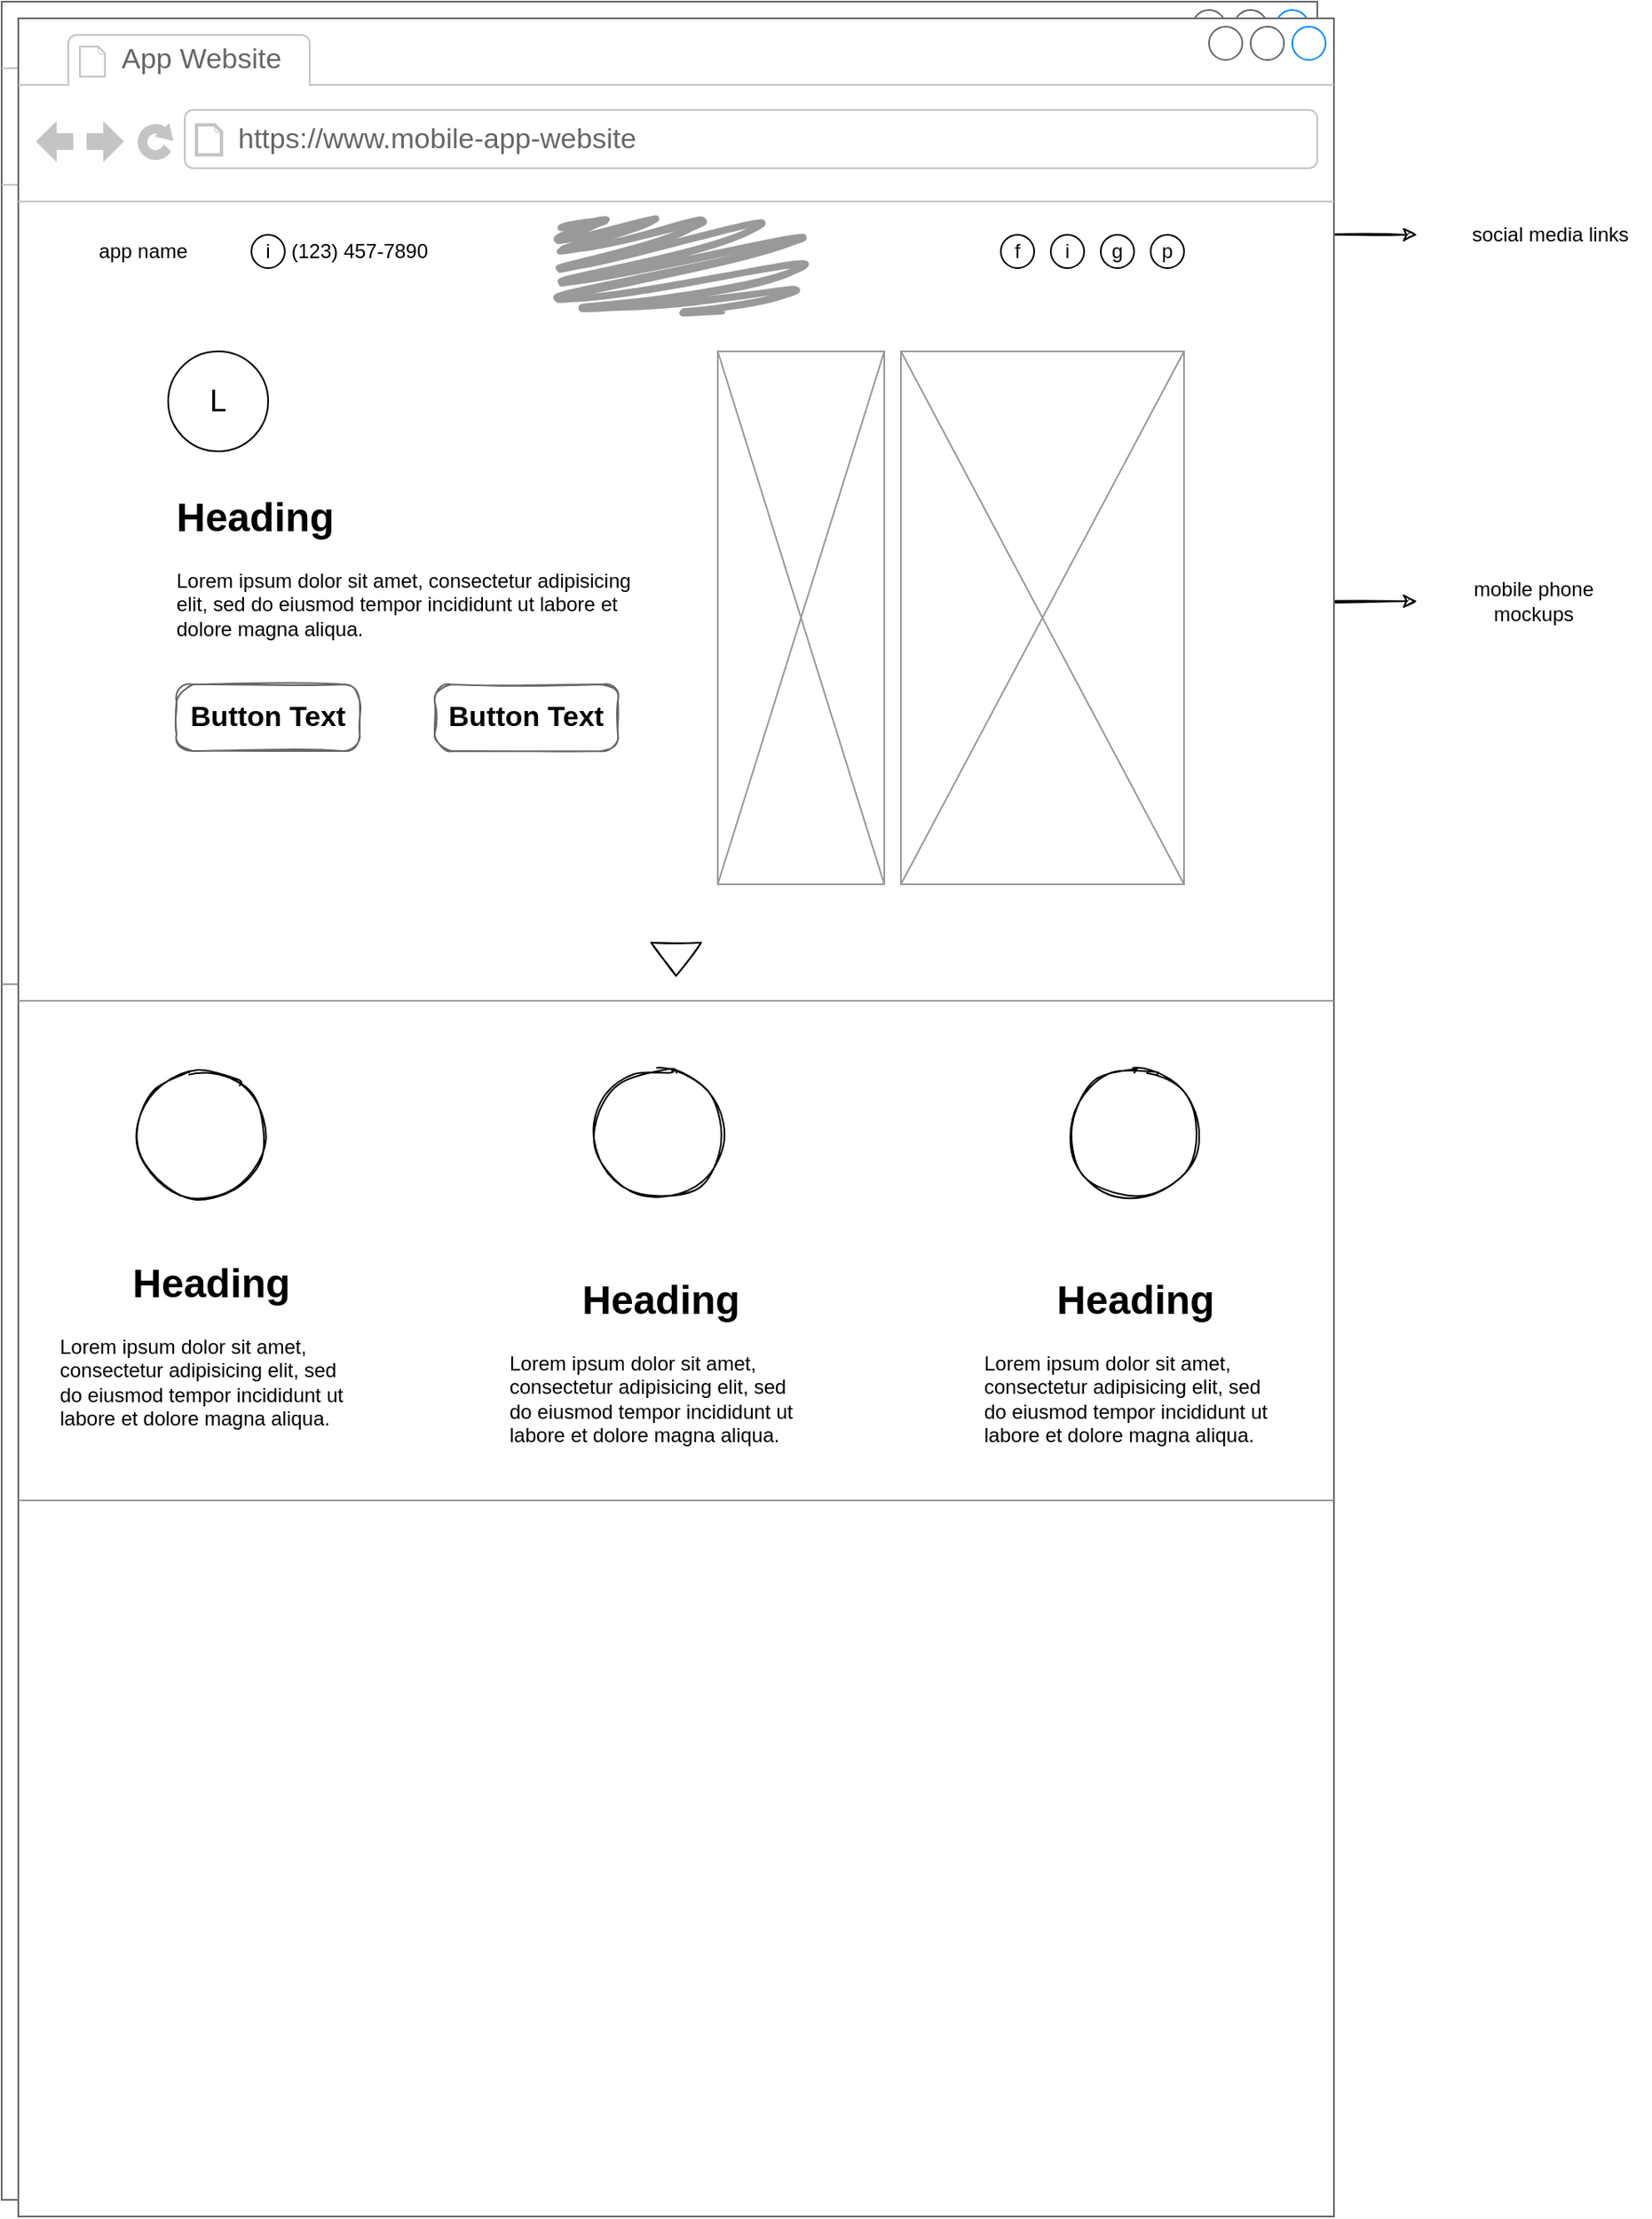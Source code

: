 <mxfile version="14.6.3" type="github">
  <diagram id="2oAOjW0IkgDWgNlKLEwU" name="mobile-app-landing page">
    <mxGraphModel dx="1038" dy="588" grid="1" gridSize="10" guides="1" tooltips="1" connect="1" arrows="1" fold="1" page="1" pageScale="1" pageWidth="850" pageHeight="1400" math="0" shadow="0">
      <root>
        <mxCell id="0" />
        <mxCell id="1" parent="0" />
        <mxCell id="FI9FSAnp2MX3LIdGFpVo-7" value="" style="strokeWidth=1;shadow=0;dashed=0;align=center;html=1;shape=mxgraph.mockup.containers.browserWindow;rSize=0;strokeColor=#666666;strokeColor2=#008cff;strokeColor3=#c4c4c4;mainText=,;recursiveResize=0;" vertex="1" parent="1">
          <mxGeometry x="30" y="40" width="790" height="1320" as="geometry" />
        </mxCell>
        <mxCell id="FI9FSAnp2MX3LIdGFpVo-8" value="App Website" style="strokeWidth=1;shadow=0;dashed=0;align=center;html=1;shape=mxgraph.mockup.containers.anchor;fontSize=17;fontColor=#666666;align=left;" vertex="1" parent="FI9FSAnp2MX3LIdGFpVo-7">
          <mxGeometry x="60" y="12" width="110" height="26" as="geometry" />
        </mxCell>
        <mxCell id="FI9FSAnp2MX3LIdGFpVo-9" value="https://www.mobile-app-website" style="strokeWidth=1;shadow=0;dashed=0;align=center;html=1;shape=mxgraph.mockup.containers.anchor;rSize=0;fontSize=17;fontColor=#666666;align=left;" vertex="1" parent="FI9FSAnp2MX3LIdGFpVo-7">
          <mxGeometry x="130" y="60" width="250" height="26" as="geometry" />
        </mxCell>
        <mxCell id="FI9FSAnp2MX3LIdGFpVo-14" value="app name" style="text;html=1;strokeColor=none;fillColor=none;align=center;verticalAlign=middle;whiteSpace=wrap;rounded=0;" vertex="1" parent="FI9FSAnp2MX3LIdGFpVo-7">
          <mxGeometry x="30" y="130" width="90" height="20" as="geometry" />
        </mxCell>
        <mxCell id="FI9FSAnp2MX3LIdGFpVo-15" value="(123) 457-7890" style="text;html=1;strokeColor=none;fillColor=none;align=center;verticalAlign=middle;whiteSpace=wrap;rounded=0;" vertex="1" parent="FI9FSAnp2MX3LIdGFpVo-7">
          <mxGeometry x="160" y="130" width="90" height="20" as="geometry" />
        </mxCell>
        <mxCell id="FI9FSAnp2MX3LIdGFpVo-16" value="" style="ellipse;whiteSpace=wrap;html=1;aspect=fixed;" vertex="1" parent="FI9FSAnp2MX3LIdGFpVo-7">
          <mxGeometry x="140" y="130" width="20" height="20" as="geometry" />
        </mxCell>
        <mxCell id="FI9FSAnp2MX3LIdGFpVo-17" value="i" style="text;html=1;strokeColor=none;fillColor=none;align=center;verticalAlign=middle;whiteSpace=wrap;rounded=0;" vertex="1" parent="FI9FSAnp2MX3LIdGFpVo-7">
          <mxGeometry x="130" y="130" width="40" height="20" as="geometry" />
        </mxCell>
        <mxCell id="FI9FSAnp2MX3LIdGFpVo-20" value="" style="verticalLabelPosition=bottom;shadow=0;dashed=0;align=center;html=1;verticalAlign=top;strokeWidth=1;shape=mxgraph.mockup.graphics.simpleIcon;strokeColor=#999999;" vertex="1" parent="FI9FSAnp2MX3LIdGFpVo-7">
          <mxGeometry x="530" y="200" width="170" height="320" as="geometry" />
        </mxCell>
        <mxCell id="FI9FSAnp2MX3LIdGFpVo-29" value="" style="verticalLabelPosition=bottom;shadow=0;dashed=0;align=center;html=1;verticalAlign=top;strokeWidth=1;shape=mxgraph.mockup.graphics.simpleIcon;strokeColor=#999999;" vertex="1" parent="FI9FSAnp2MX3LIdGFpVo-7">
          <mxGeometry x="420" y="200" width="100" height="320" as="geometry" />
        </mxCell>
        <mxCell id="FI9FSAnp2MX3LIdGFpVo-37" value="" style="ellipse;whiteSpace=wrap;html=1;aspect=fixed;" vertex="1" parent="FI9FSAnp2MX3LIdGFpVo-7">
          <mxGeometry x="590" y="130" width="20" height="20" as="geometry" />
        </mxCell>
        <mxCell id="FI9FSAnp2MX3LIdGFpVo-40" value="" style="ellipse;whiteSpace=wrap;html=1;aspect=fixed;" vertex="1" parent="FI9FSAnp2MX3LIdGFpVo-7">
          <mxGeometry x="650" y="130" width="20" height="20" as="geometry" />
        </mxCell>
        <mxCell id="FI9FSAnp2MX3LIdGFpVo-41" value="" style="ellipse;whiteSpace=wrap;html=1;aspect=fixed;" vertex="1" parent="FI9FSAnp2MX3LIdGFpVo-7">
          <mxGeometry x="680" y="130" width="20" height="20" as="geometry" />
        </mxCell>
        <mxCell id="FI9FSAnp2MX3LIdGFpVo-42" value="" style="ellipse;whiteSpace=wrap;html=1;aspect=fixed;" vertex="1" parent="FI9FSAnp2MX3LIdGFpVo-7">
          <mxGeometry x="620" y="130" width="20" height="20" as="geometry" />
        </mxCell>
        <mxCell id="FI9FSAnp2MX3LIdGFpVo-44" value="f" style="text;html=1;strokeColor=none;fillColor=none;align=center;verticalAlign=middle;whiteSpace=wrap;rounded=0;" vertex="1" parent="FI9FSAnp2MX3LIdGFpVo-7">
          <mxGeometry x="580" y="130" width="40" height="20" as="geometry" />
        </mxCell>
        <mxCell id="FI9FSAnp2MX3LIdGFpVo-45" value="p" style="text;html=1;strokeColor=none;fillColor=none;align=center;verticalAlign=middle;whiteSpace=wrap;rounded=0;" vertex="1" parent="FI9FSAnp2MX3LIdGFpVo-7">
          <mxGeometry x="670" y="130" width="40" height="20" as="geometry" />
        </mxCell>
        <mxCell id="FI9FSAnp2MX3LIdGFpVo-46" value="g" style="text;html=1;strokeColor=none;fillColor=none;align=center;verticalAlign=middle;whiteSpace=wrap;rounded=0;" vertex="1" parent="FI9FSAnp2MX3LIdGFpVo-7">
          <mxGeometry x="640" y="130" width="40" height="20" as="geometry" />
        </mxCell>
        <mxCell id="FI9FSAnp2MX3LIdGFpVo-47" value="i" style="text;html=1;strokeColor=none;fillColor=none;align=center;verticalAlign=middle;whiteSpace=wrap;rounded=0;" vertex="1" parent="FI9FSAnp2MX3LIdGFpVo-7">
          <mxGeometry x="610" y="130" width="40" height="20" as="geometry" />
        </mxCell>
        <mxCell id="FI9FSAnp2MX3LIdGFpVo-49" value="" style="verticalLabelPosition=bottom;shadow=0;dashed=0;align=center;html=1;verticalAlign=top;strokeWidth=1;shape=mxgraph.mockup.markup.line;strokeColor=#999999;" vertex="1" parent="FI9FSAnp2MX3LIdGFpVo-7">
          <mxGeometry y="580" width="790" height="20" as="geometry" />
        </mxCell>
        <mxCell id="FI9FSAnp2MX3LIdGFpVo-50" value="" style="ellipse;whiteSpace=wrap;html=1;aspect=fixed;" vertex="1" parent="FI9FSAnp2MX3LIdGFpVo-7">
          <mxGeometry x="90" y="200" width="60" height="60" as="geometry" />
        </mxCell>
        <mxCell id="FI9FSAnp2MX3LIdGFpVo-51" value="&lt;font style=&quot;font-size: 18px&quot;&gt;L&lt;/font&gt;" style="text;html=1;strokeColor=none;fillColor=none;align=center;verticalAlign=middle;whiteSpace=wrap;rounded=0;" vertex="1" parent="FI9FSAnp2MX3LIdGFpVo-7">
          <mxGeometry x="90" y="210" width="60" height="40" as="geometry" />
        </mxCell>
        <mxCell id="FI9FSAnp2MX3LIdGFpVo-53" value="&lt;h1&gt;Heading&lt;/h1&gt;&lt;p&gt;Lorem ipsum dolor sit amet, consectetur adipisicing elit, sed do eiusmod tempor incididunt ut labore et dolore magna aliqua.&lt;/p&gt;" style="text;html=1;strokeColor=none;fillColor=none;spacing=5;spacingTop=-20;whiteSpace=wrap;overflow=hidden;rounded=0;" vertex="1" parent="FI9FSAnp2MX3LIdGFpVo-7">
          <mxGeometry x="90" y="280" width="290" height="120" as="geometry" />
        </mxCell>
        <mxCell id="FI9FSAnp2MX3LIdGFpVo-54" value="&lt;font color=&quot;#000000&quot;&gt;Button Text&lt;/font&gt;" style="strokeWidth=1;shadow=0;dashed=0;align=center;html=1;shape=mxgraph.mockup.buttons.button;strokeColor=#666666;mainText=;buttonStyle=round;fontSize=17;fontStyle=1;whiteSpace=wrap;fontColor=#FFFFFF;fillColor=none;sketch=1;" vertex="1" parent="FI9FSAnp2MX3LIdGFpVo-7">
          <mxGeometry x="95" y="400" width="110" height="40" as="geometry" />
        </mxCell>
        <mxCell id="FI9FSAnp2MX3LIdGFpVo-55" value="&lt;font color=&quot;#000000&quot;&gt;Button Text&lt;/font&gt;" style="strokeWidth=1;shadow=0;dashed=0;align=center;html=1;shape=mxgraph.mockup.buttons.button;strokeColor=#666666;fontColor=#ffffff;mainText=;buttonStyle=round;fontSize=17;fontStyle=1;whiteSpace=wrap;fillColor=none;sketch=1;" vertex="1" parent="FI9FSAnp2MX3LIdGFpVo-7">
          <mxGeometry x="250" y="400" width="110" height="40" as="geometry" />
        </mxCell>
        <mxCell id="FI9FSAnp2MX3LIdGFpVo-59" value="" style="triangle;whiteSpace=wrap;html=1;fontColor=none;fillColor=none;rotation=90;sketch=1;rounded=0;shadow=0;" vertex="1" parent="FI9FSAnp2MX3LIdGFpVo-7">
          <mxGeometry x="385" y="550" width="20" height="30" as="geometry" />
        </mxCell>
        <mxCell id="FI9FSAnp2MX3LIdGFpVo-64" value="" style="shape=mxgraph.mockup.markup.scratchOut;shadow=0;dashed=0;html=1;strokeColor=#999999;strokeWidth=4;rounded=0;sketch=1;fontColor=none;fillColor=none;" vertex="1" parent="FI9FSAnp2MX3LIdGFpVo-7">
          <mxGeometry x="320" y="120" width="155" height="60" as="geometry" />
        </mxCell>
        <mxCell id="FI9FSAnp2MX3LIdGFpVo-60" style="edgeStyle=orthogonalEdgeStyle;rounded=0;sketch=1;jumpSize=6;orthogonalLoop=1;jettySize=auto;html=1;fontColor=none;strokeColor=#000000;" edge="1" parent="1" source="FI9FSAnp2MX3LIdGFpVo-45">
          <mxGeometry relative="1" as="geometry">
            <mxPoint x="880" y="180" as="targetPoint" />
          </mxGeometry>
        </mxCell>
        <mxCell id="FI9FSAnp2MX3LIdGFpVo-61" value="social media links" style="text;html=1;strokeColor=none;fillColor=none;align=center;verticalAlign=middle;whiteSpace=wrap;rounded=0;shadow=0;sketch=1;fontColor=none;" vertex="1" parent="1">
          <mxGeometry x="900" y="170" width="120" height="20" as="geometry" />
        </mxCell>
        <mxCell id="FI9FSAnp2MX3LIdGFpVo-62" style="edgeStyle=orthogonalEdgeStyle;rounded=0;sketch=1;jumpSize=6;orthogonalLoop=1;jettySize=auto;html=1;fontColor=none;strokeColor=#000000;" edge="1" parent="1" source="FI9FSAnp2MX3LIdGFpVo-20">
          <mxGeometry relative="1" as="geometry">
            <mxPoint x="880" y="400" as="targetPoint" />
          </mxGeometry>
        </mxCell>
        <mxCell id="FI9FSAnp2MX3LIdGFpVo-63" value="mobile phone mockups" style="text;html=1;strokeColor=none;fillColor=none;align=center;verticalAlign=middle;whiteSpace=wrap;rounded=0;shadow=0;sketch=1;fontColor=none;" vertex="1" parent="1">
          <mxGeometry x="890" y="390" width="120" height="20" as="geometry" />
        </mxCell>
        <mxCell id="FI9FSAnp2MX3LIdGFpVo-65" value="" style="strokeWidth=1;shadow=0;dashed=0;align=center;html=1;shape=mxgraph.mockup.containers.browserWindow;rSize=0;strokeColor=#666666;strokeColor2=#008cff;strokeColor3=#c4c4c4;mainText=,;recursiveResize=0;" vertex="1" parent="1">
          <mxGeometry x="40" y="50" width="790" height="1320" as="geometry" />
        </mxCell>
        <mxCell id="FI9FSAnp2MX3LIdGFpVo-66" value="App Website" style="strokeWidth=1;shadow=0;dashed=0;align=center;html=1;shape=mxgraph.mockup.containers.anchor;fontSize=17;fontColor=#666666;align=left;" vertex="1" parent="FI9FSAnp2MX3LIdGFpVo-65">
          <mxGeometry x="60" y="12" width="110" height="26" as="geometry" />
        </mxCell>
        <mxCell id="FI9FSAnp2MX3LIdGFpVo-67" value="https://www.mobile-app-website" style="strokeWidth=1;shadow=0;dashed=0;align=center;html=1;shape=mxgraph.mockup.containers.anchor;rSize=0;fontSize=17;fontColor=#666666;align=left;" vertex="1" parent="FI9FSAnp2MX3LIdGFpVo-65">
          <mxGeometry x="130" y="60" width="250" height="26" as="geometry" />
        </mxCell>
        <mxCell id="FI9FSAnp2MX3LIdGFpVo-68" value="app name" style="text;html=1;strokeColor=none;fillColor=none;align=center;verticalAlign=middle;whiteSpace=wrap;rounded=0;" vertex="1" parent="FI9FSAnp2MX3LIdGFpVo-65">
          <mxGeometry x="30" y="130" width="90" height="20" as="geometry" />
        </mxCell>
        <mxCell id="FI9FSAnp2MX3LIdGFpVo-69" value="(123) 457-7890" style="text;html=1;strokeColor=none;fillColor=none;align=center;verticalAlign=middle;whiteSpace=wrap;rounded=0;" vertex="1" parent="FI9FSAnp2MX3LIdGFpVo-65">
          <mxGeometry x="160" y="130" width="90" height="20" as="geometry" />
        </mxCell>
        <mxCell id="FI9FSAnp2MX3LIdGFpVo-70" value="" style="ellipse;whiteSpace=wrap;html=1;aspect=fixed;" vertex="1" parent="FI9FSAnp2MX3LIdGFpVo-65">
          <mxGeometry x="140" y="130" width="20" height="20" as="geometry" />
        </mxCell>
        <mxCell id="FI9FSAnp2MX3LIdGFpVo-71" value="i" style="text;html=1;strokeColor=none;fillColor=none;align=center;verticalAlign=middle;whiteSpace=wrap;rounded=0;" vertex="1" parent="FI9FSAnp2MX3LIdGFpVo-65">
          <mxGeometry x="130" y="130" width="40" height="20" as="geometry" />
        </mxCell>
        <mxCell id="FI9FSAnp2MX3LIdGFpVo-72" value="" style="verticalLabelPosition=bottom;shadow=0;dashed=0;align=center;html=1;verticalAlign=top;strokeWidth=1;shape=mxgraph.mockup.graphics.simpleIcon;strokeColor=#999999;" vertex="1" parent="FI9FSAnp2MX3LIdGFpVo-65">
          <mxGeometry x="530" y="200" width="170" height="320" as="geometry" />
        </mxCell>
        <mxCell id="FI9FSAnp2MX3LIdGFpVo-73" value="" style="verticalLabelPosition=bottom;shadow=0;dashed=0;align=center;html=1;verticalAlign=top;strokeWidth=1;shape=mxgraph.mockup.graphics.simpleIcon;strokeColor=#999999;" vertex="1" parent="FI9FSAnp2MX3LIdGFpVo-65">
          <mxGeometry x="420" y="200" width="100" height="320" as="geometry" />
        </mxCell>
        <mxCell id="FI9FSAnp2MX3LIdGFpVo-74" value="" style="ellipse;whiteSpace=wrap;html=1;aspect=fixed;" vertex="1" parent="FI9FSAnp2MX3LIdGFpVo-65">
          <mxGeometry x="590" y="130" width="20" height="20" as="geometry" />
        </mxCell>
        <mxCell id="FI9FSAnp2MX3LIdGFpVo-75" value="" style="ellipse;whiteSpace=wrap;html=1;aspect=fixed;" vertex="1" parent="FI9FSAnp2MX3LIdGFpVo-65">
          <mxGeometry x="650" y="130" width="20" height="20" as="geometry" />
        </mxCell>
        <mxCell id="FI9FSAnp2MX3LIdGFpVo-76" value="" style="ellipse;whiteSpace=wrap;html=1;aspect=fixed;" vertex="1" parent="FI9FSAnp2MX3LIdGFpVo-65">
          <mxGeometry x="680" y="130" width="20" height="20" as="geometry" />
        </mxCell>
        <mxCell id="FI9FSAnp2MX3LIdGFpVo-77" value="" style="ellipse;whiteSpace=wrap;html=1;aspect=fixed;" vertex="1" parent="FI9FSAnp2MX3LIdGFpVo-65">
          <mxGeometry x="620" y="130" width="20" height="20" as="geometry" />
        </mxCell>
        <mxCell id="FI9FSAnp2MX3LIdGFpVo-78" value="f" style="text;html=1;strokeColor=none;fillColor=none;align=center;verticalAlign=middle;whiteSpace=wrap;rounded=0;" vertex="1" parent="FI9FSAnp2MX3LIdGFpVo-65">
          <mxGeometry x="580" y="130" width="40" height="20" as="geometry" />
        </mxCell>
        <mxCell id="FI9FSAnp2MX3LIdGFpVo-79" value="p" style="text;html=1;strokeColor=none;fillColor=none;align=center;verticalAlign=middle;whiteSpace=wrap;rounded=0;" vertex="1" parent="FI9FSAnp2MX3LIdGFpVo-65">
          <mxGeometry x="670" y="130" width="40" height="20" as="geometry" />
        </mxCell>
        <mxCell id="FI9FSAnp2MX3LIdGFpVo-80" value="g" style="text;html=1;strokeColor=none;fillColor=none;align=center;verticalAlign=middle;whiteSpace=wrap;rounded=0;" vertex="1" parent="FI9FSAnp2MX3LIdGFpVo-65">
          <mxGeometry x="640" y="130" width="40" height="20" as="geometry" />
        </mxCell>
        <mxCell id="FI9FSAnp2MX3LIdGFpVo-81" value="i" style="text;html=1;strokeColor=none;fillColor=none;align=center;verticalAlign=middle;whiteSpace=wrap;rounded=0;" vertex="1" parent="FI9FSAnp2MX3LIdGFpVo-65">
          <mxGeometry x="610" y="130" width="40" height="20" as="geometry" />
        </mxCell>
        <mxCell id="FI9FSAnp2MX3LIdGFpVo-82" value="" style="verticalLabelPosition=bottom;shadow=0;dashed=0;align=center;html=1;verticalAlign=top;strokeWidth=1;shape=mxgraph.mockup.markup.line;strokeColor=#999999;" vertex="1" parent="FI9FSAnp2MX3LIdGFpVo-65">
          <mxGeometry y="580" width="790" height="20" as="geometry" />
        </mxCell>
        <mxCell id="FI9FSAnp2MX3LIdGFpVo-83" value="" style="ellipse;whiteSpace=wrap;html=1;aspect=fixed;" vertex="1" parent="FI9FSAnp2MX3LIdGFpVo-65">
          <mxGeometry x="90" y="200" width="60" height="60" as="geometry" />
        </mxCell>
        <mxCell id="FI9FSAnp2MX3LIdGFpVo-84" value="&lt;font style=&quot;font-size: 18px&quot;&gt;L&lt;/font&gt;" style="text;html=1;strokeColor=none;fillColor=none;align=center;verticalAlign=middle;whiteSpace=wrap;rounded=0;" vertex="1" parent="FI9FSAnp2MX3LIdGFpVo-65">
          <mxGeometry x="90" y="210" width="60" height="40" as="geometry" />
        </mxCell>
        <mxCell id="FI9FSAnp2MX3LIdGFpVo-85" value="&lt;h1&gt;Heading&lt;/h1&gt;&lt;p&gt;Lorem ipsum dolor sit amet, consectetur adipisicing elit, sed do eiusmod tempor incididunt ut labore et dolore magna aliqua.&lt;/p&gt;" style="text;html=1;strokeColor=none;fillColor=none;spacing=5;spacingTop=-20;whiteSpace=wrap;overflow=hidden;rounded=0;" vertex="1" parent="FI9FSAnp2MX3LIdGFpVo-65">
          <mxGeometry x="90" y="280" width="290" height="120" as="geometry" />
        </mxCell>
        <mxCell id="FI9FSAnp2MX3LIdGFpVo-86" value="&lt;font color=&quot;#000000&quot;&gt;Button Text&lt;/font&gt;" style="strokeWidth=1;shadow=0;dashed=0;align=center;html=1;shape=mxgraph.mockup.buttons.button;strokeColor=#666666;mainText=;buttonStyle=round;fontSize=17;fontStyle=1;whiteSpace=wrap;fontColor=#FFFFFF;fillColor=none;sketch=1;" vertex="1" parent="FI9FSAnp2MX3LIdGFpVo-65">
          <mxGeometry x="95" y="400" width="110" height="40" as="geometry" />
        </mxCell>
        <mxCell id="FI9FSAnp2MX3LIdGFpVo-87" value="&lt;font color=&quot;#000000&quot;&gt;Button Text&lt;/font&gt;" style="strokeWidth=1;shadow=0;dashed=0;align=center;html=1;shape=mxgraph.mockup.buttons.button;strokeColor=#666666;fontColor=#ffffff;mainText=;buttonStyle=round;fontSize=17;fontStyle=1;whiteSpace=wrap;fillColor=none;sketch=1;" vertex="1" parent="FI9FSAnp2MX3LIdGFpVo-65">
          <mxGeometry x="250" y="400" width="110" height="40" as="geometry" />
        </mxCell>
        <mxCell id="FI9FSAnp2MX3LIdGFpVo-88" value="" style="triangle;whiteSpace=wrap;html=1;fontColor=none;fillColor=none;rotation=90;sketch=1;rounded=0;shadow=0;" vertex="1" parent="FI9FSAnp2MX3LIdGFpVo-65">
          <mxGeometry x="385" y="550" width="20" height="30" as="geometry" />
        </mxCell>
        <mxCell id="FI9FSAnp2MX3LIdGFpVo-89" value="" style="shape=mxgraph.mockup.markup.scratchOut;shadow=0;dashed=0;html=1;strokeColor=#999999;strokeWidth=4;rounded=0;sketch=1;fontColor=none;fillColor=none;" vertex="1" parent="FI9FSAnp2MX3LIdGFpVo-65">
          <mxGeometry x="320" y="120" width="155" height="60" as="geometry" />
        </mxCell>
        <mxCell id="FI9FSAnp2MX3LIdGFpVo-95" value="" style="ellipse;whiteSpace=wrap;html=1;aspect=fixed;rounded=0;shadow=0;sketch=1;fontColor=none;fillColor=none;" vertex="1" parent="FI9FSAnp2MX3LIdGFpVo-65">
          <mxGeometry x="70" y="630" width="80" height="80" as="geometry" />
        </mxCell>
        <mxCell id="FI9FSAnp2MX3LIdGFpVo-96" value="" style="ellipse;whiteSpace=wrap;html=1;aspect=fixed;rounded=0;shadow=0;sketch=1;fontColor=none;fillColor=none;" vertex="1" parent="FI9FSAnp2MX3LIdGFpVo-65">
          <mxGeometry x="630" y="630" width="80" height="80" as="geometry" />
        </mxCell>
        <mxCell id="FI9FSAnp2MX3LIdGFpVo-97" value="" style="ellipse;whiteSpace=wrap;html=1;aspect=fixed;rounded=0;shadow=0;sketch=1;fontColor=none;fillColor=none;" vertex="1" parent="FI9FSAnp2MX3LIdGFpVo-65">
          <mxGeometry x="345" y="630" width="80" height="80" as="geometry" />
        </mxCell>
        <mxCell id="FI9FSAnp2MX3LIdGFpVo-98" value="&lt;h1 style=&quot;text-align: center&quot;&gt;Heading&lt;/h1&gt;&lt;p&gt;Lorem ipsum dolor sit amet, consectetur adipisicing elit, sed do eiusmod tempor incididunt ut labore et dolore magna aliqua.&lt;/p&gt;" style="text;html=1;strokeColor=none;fillColor=none;spacing=5;spacingTop=-20;whiteSpace=wrap;overflow=hidden;rounded=0;shadow=0;sketch=1;fontColor=none;" vertex="1" parent="FI9FSAnp2MX3LIdGFpVo-65">
          <mxGeometry x="20" y="740" width="190" height="120" as="geometry" />
        </mxCell>
        <mxCell id="FI9FSAnp2MX3LIdGFpVo-99" value="&lt;h1 style=&quot;text-align: center&quot;&gt;Heading&lt;/h1&gt;&lt;p&gt;Lorem ipsum dolor sit amet, consectetur adipisicing elit, sed do eiusmod tempor incididunt ut labore et dolore magna aliqua.&lt;/p&gt;" style="text;html=1;strokeColor=none;fillColor=none;spacing=5;spacingTop=-20;whiteSpace=wrap;overflow=hidden;rounded=0;shadow=0;sketch=1;fontColor=none;" vertex="1" parent="FI9FSAnp2MX3LIdGFpVo-65">
          <mxGeometry x="575" y="750" width="190" height="120" as="geometry" />
        </mxCell>
        <mxCell id="FI9FSAnp2MX3LIdGFpVo-100" value="&lt;h1 style=&quot;text-align: center&quot;&gt;Heading&lt;/h1&gt;&lt;p&gt;Lorem ipsum dolor sit amet, consectetur adipisicing elit, sed do eiusmod tempor incididunt ut labore et dolore magna aliqua.&lt;/p&gt;" style="text;html=1;strokeColor=none;fillColor=none;spacing=5;spacingTop=-20;whiteSpace=wrap;overflow=hidden;rounded=0;shadow=0;sketch=1;fontColor=none;" vertex="1" parent="FI9FSAnp2MX3LIdGFpVo-65">
          <mxGeometry x="290" y="750" width="190" height="120" as="geometry" />
        </mxCell>
        <mxCell id="FI9FSAnp2MX3LIdGFpVo-101" value="" style="verticalLabelPosition=bottom;shadow=0;dashed=0;align=center;html=1;verticalAlign=top;strokeWidth=1;shape=mxgraph.mockup.markup.line;strokeColor=#999999;" vertex="1" parent="FI9FSAnp2MX3LIdGFpVo-65">
          <mxGeometry y="880" width="790" height="20" as="geometry" />
        </mxCell>
      </root>
    </mxGraphModel>
  </diagram>
</mxfile>
